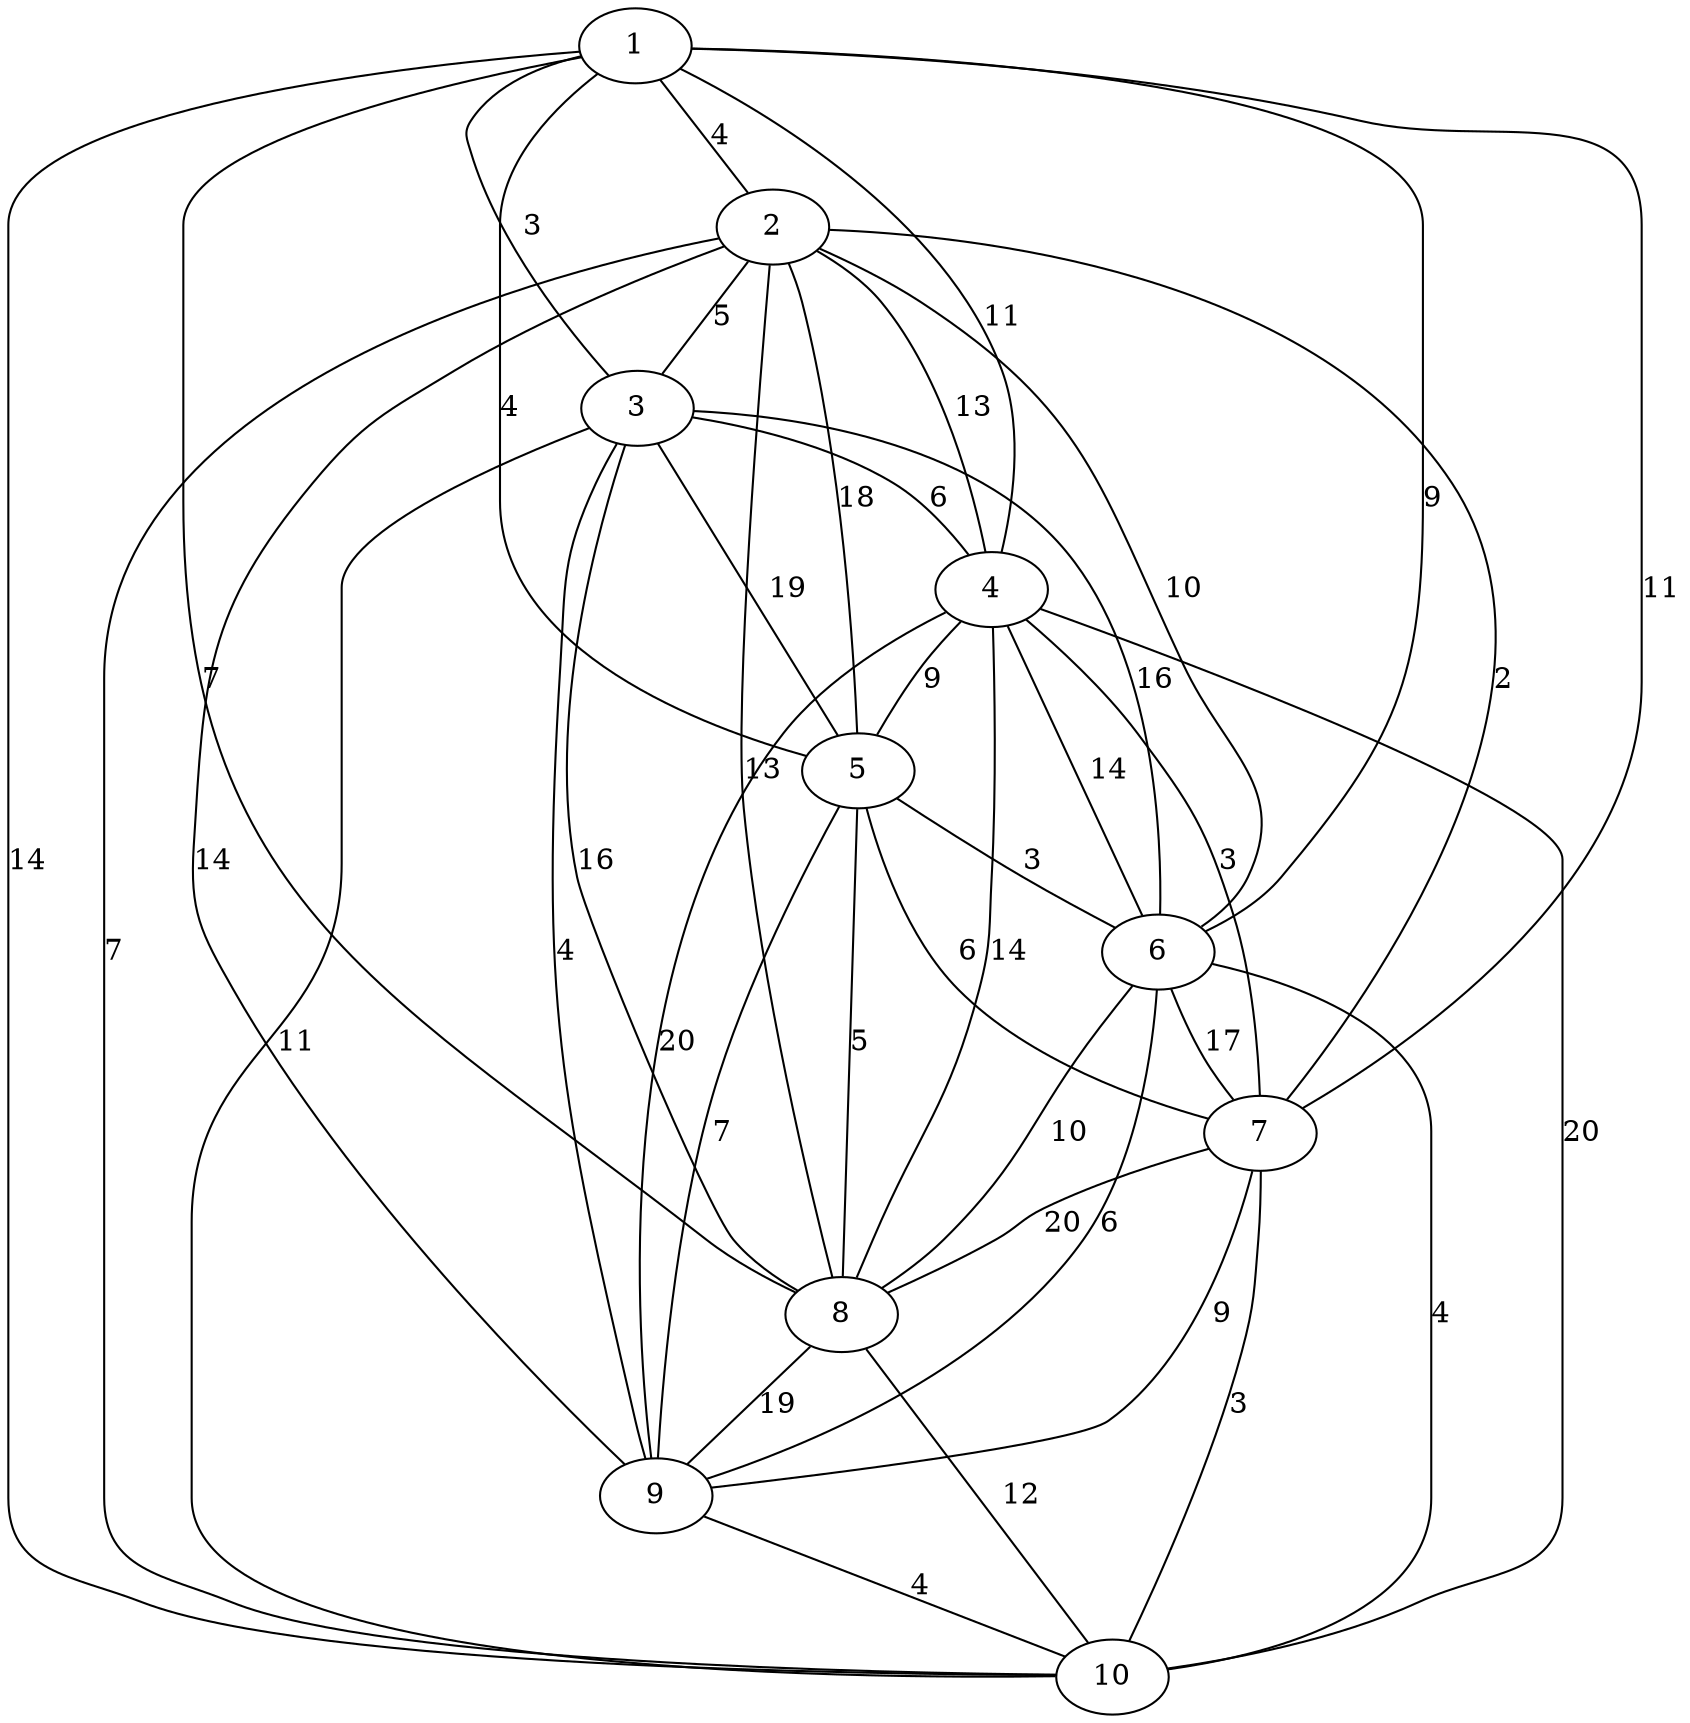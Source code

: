 graph G {
 1 -- 7 [label="11"];
 1 -- 3 [label="3"];
 1 -- 4 [label="11"];
 1 -- 5 [label="4"];
 1 -- 8 [label="7"];
 1 -- 10 [label="14"];
 1 -- 6 [label="9"];
 1 -- 2 [label="4"];
 2 -- 7 [label="2"];
 2 -- 4 [label="13"];
 2 -- 5 [label="18"];
 2 -- 8 [label="13"];
 2 -- 9 [label="14"];
 2 -- 6 [label="10"];
 2 -- 10 [label="7"];
 2 -- 3 [label="5"];
 3 -- 9 [label="4"];
 3 -- 5 [label="19"];
 3 -- 8 [label="16"];
 3 -- 10 [label="11"];
 3 -- 6 [label="16"];
 3 -- 4 [label="6"];
 4 -- 8 [label="14"];
 4 -- 6 [label="14"];
 4 -- 7 [label="3"];
 4 -- 10 [label="20"];
 4 -- 9 [label="20"];
 4 -- 5 [label="9"];
 5 -- 8 [label="5"];
 5 -- 7 [label="6"];
 5 -- 9 [label="7"];
 5 -- 6 [label="3"];
 6 -- 10 [label="4"];
 6 -- 9 [label="6"];
 6 -- 8 [label="10"];
 6 -- 7 [label="17"];
 7 -- 10 [label="3"];
 7 -- 9 [label="9"];
 7 -- 8 [label="20"];
 8 -- 10 [label="12"];
 8 -- 9 [label="19"];
 9 -- 10 [label="4"];
}

